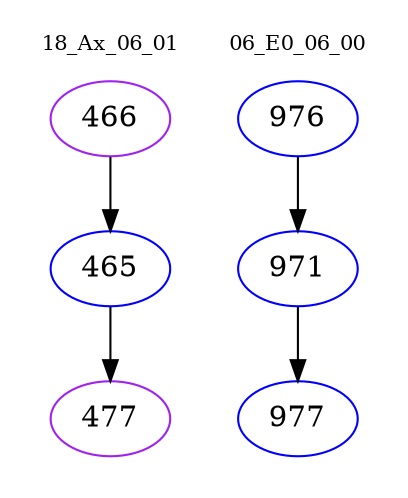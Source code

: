 digraph{
subgraph cluster_0 {
color = white
label = "18_Ax_06_01";
fontsize=10;
T0_466 [label="466", color="purple"]
T0_466 -> T0_465 [color="black"]
T0_465 [label="465", color="blue"]
T0_465 -> T0_477 [color="black"]
T0_477 [label="477", color="purple"]
}
subgraph cluster_1 {
color = white
label = "06_E0_06_00";
fontsize=10;
T1_976 [label="976", color="blue"]
T1_976 -> T1_971 [color="black"]
T1_971 [label="971", color="blue"]
T1_971 -> T1_977 [color="black"]
T1_977 [label="977", color="blue"]
}
}

